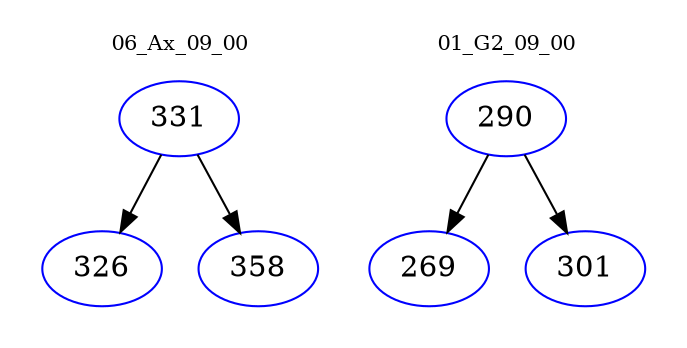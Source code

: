 digraph{
subgraph cluster_0 {
color = white
label = "06_Ax_09_00";
fontsize=10;
T0_331 [label="331", color="blue"]
T0_331 -> T0_326 [color="black"]
T0_326 [label="326", color="blue"]
T0_331 -> T0_358 [color="black"]
T0_358 [label="358", color="blue"]
}
subgraph cluster_1 {
color = white
label = "01_G2_09_00";
fontsize=10;
T1_290 [label="290", color="blue"]
T1_290 -> T1_269 [color="black"]
T1_269 [label="269", color="blue"]
T1_290 -> T1_301 [color="black"]
T1_301 [label="301", color="blue"]
}
}
